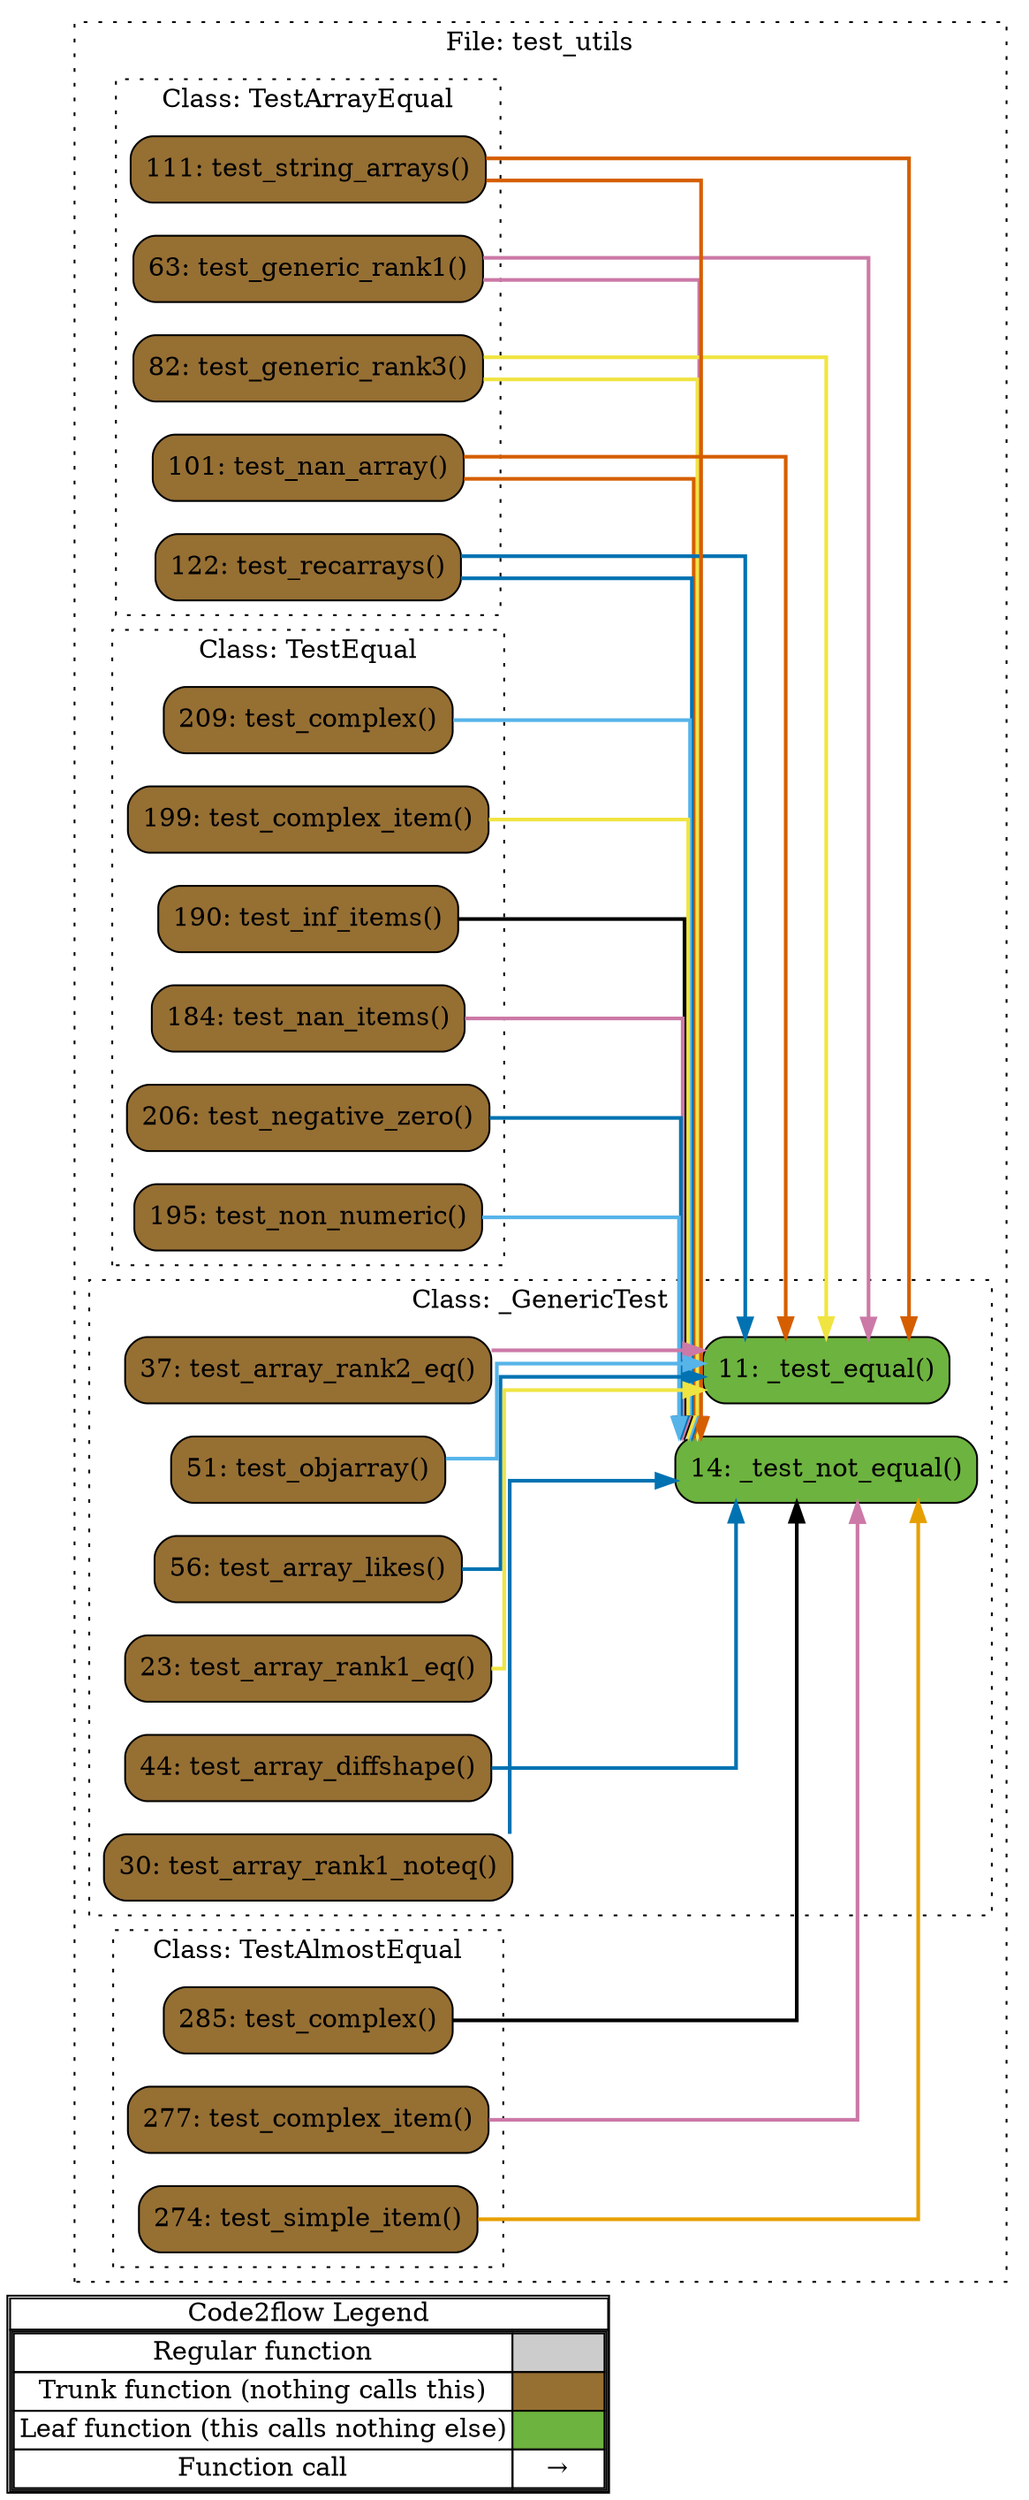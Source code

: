 digraph G {
concentrate=true;
splines="ortho";
rankdir="LR";
subgraph legend{
    rank = min;
    label = "legend";
    Legend [shape=none, margin=0, label = <
        <table cellspacing="0" cellpadding="0" border="1"><tr><td>Code2flow Legend</td></tr><tr><td>
        <table cellspacing="0">
        <tr><td>Regular function</td><td width="50px" bgcolor='#cccccc'></td></tr>
        <tr><td>Trunk function (nothing calls this)</td><td bgcolor='#966F33'></td></tr>
        <tr><td>Leaf function (this calls nothing else)</td><td bgcolor='#6db33f'></td></tr>
        <tr><td>Function call</td><td><font color='black'>&#8594;</font></td></tr>
        </table></td></tr></table>
        >];
}node_e62e3840 [label="285: test_complex()" name="test_utils::TestAlmostEqual.test_complex" shape="rect" style="rounded,filled" fillcolor="#966F33" ];
node_8c6f3637 [label="277: test_complex_item()" name="test_utils::TestAlmostEqual.test_complex_item" shape="rect" style="rounded,filled" fillcolor="#966F33" ];
node_714d94b9 [label="274: test_simple_item()" name="test_utils::TestAlmostEqual.test_simple_item" shape="rect" style="rounded,filled" fillcolor="#966F33" ];
node_409f45c7 [label="63: test_generic_rank1()" name="test_utils::TestArrayEqual.test_generic_rank1" shape="rect" style="rounded,filled" fillcolor="#966F33" ];
node_5771611c [label="82: test_generic_rank3()" name="test_utils::TestArrayEqual.test_generic_rank3" shape="rect" style="rounded,filled" fillcolor="#966F33" ];
node_6201f71e [label="101: test_nan_array()" name="test_utils::TestArrayEqual.test_nan_array" shape="rect" style="rounded,filled" fillcolor="#966F33" ];
node_8e956ecd [label="122: test_recarrays()" name="test_utils::TestArrayEqual.test_recarrays" shape="rect" style="rounded,filled" fillcolor="#966F33" ];
node_0a33d906 [label="111: test_string_arrays()" name="test_utils::TestArrayEqual.test_string_arrays" shape="rect" style="rounded,filled" fillcolor="#966F33" ];
node_7f048cd2 [label="209: test_complex()" name="test_utils::TestEqual.test_complex" shape="rect" style="rounded,filled" fillcolor="#966F33" ];
node_76c502e4 [label="199: test_complex_item()" name="test_utils::TestEqual.test_complex_item" shape="rect" style="rounded,filled" fillcolor="#966F33" ];
node_63ef4030 [label="190: test_inf_items()" name="test_utils::TestEqual.test_inf_items" shape="rect" style="rounded,filled" fillcolor="#966F33" ];
node_14d51edf [label="184: test_nan_items()" name="test_utils::TestEqual.test_nan_items" shape="rect" style="rounded,filled" fillcolor="#966F33" ];
node_011c99fd [label="206: test_negative_zero()" name="test_utils::TestEqual.test_negative_zero" shape="rect" style="rounded,filled" fillcolor="#966F33" ];
node_90efa37a [label="195: test_non_numeric()" name="test_utils::TestEqual.test_non_numeric" shape="rect" style="rounded,filled" fillcolor="#966F33" ];
node_72257601 [label="11: _test_equal()" name="test_utils::_GenericTest._test_equal" shape="rect" style="rounded,filled" fillcolor="#6db33f" ];
node_445a1052 [label="14: _test_not_equal()" name="test_utils::_GenericTest._test_not_equal" shape="rect" style="rounded,filled" fillcolor="#6db33f" ];
node_8164650d [label="44: test_array_diffshape()" name="test_utils::_GenericTest.test_array_diffshape" shape="rect" style="rounded,filled" fillcolor="#966F33" ];
node_707a06dd [label="56: test_array_likes()" name="test_utils::_GenericTest.test_array_likes" shape="rect" style="rounded,filled" fillcolor="#966F33" ];
node_44d5c57c [label="23: test_array_rank1_eq()" name="test_utils::_GenericTest.test_array_rank1_eq" shape="rect" style="rounded,filled" fillcolor="#966F33" ];
node_738ee47d [label="30: test_array_rank1_noteq()" name="test_utils::_GenericTest.test_array_rank1_noteq" shape="rect" style="rounded,filled" fillcolor="#966F33" ];
node_2af52407 [label="37: test_array_rank2_eq()" name="test_utils::_GenericTest.test_array_rank2_eq" shape="rect" style="rounded,filled" fillcolor="#966F33" ];
node_9d1c5142 [label="51: test_objarray()" name="test_utils::_GenericTest.test_objarray" shape="rect" style="rounded,filled" fillcolor="#966F33" ];
node_e62e3840 -> node_445a1052 [color="#000000" penwidth="2"];
node_e62e3840 -> node_445a1052 [color="#000000" penwidth="2"];
node_8c6f3637 -> node_445a1052 [color="#CC79A7" penwidth="2"];
node_8c6f3637 -> node_445a1052 [color="#CC79A7" penwidth="2"];
node_8c6f3637 -> node_445a1052 [color="#CC79A7" penwidth="2"];
node_714d94b9 -> node_445a1052 [color="#E69F00" penwidth="2"];
node_409f45c7 -> node_72257601 [color="#CC79A7" penwidth="2"];
node_409f45c7 -> node_445a1052 [color="#CC79A7" penwidth="2"];
node_5771611c -> node_72257601 [color="#F0E442" penwidth="2"];
node_5771611c -> node_445a1052 [color="#F0E442" penwidth="2"];
node_6201f71e -> node_72257601 [color="#D55E00" penwidth="2"];
node_6201f71e -> node_445a1052 [color="#D55E00" penwidth="2"];
node_8e956ecd -> node_72257601 [color="#0072B2" penwidth="2"];
node_8e956ecd -> node_445a1052 [color="#0072B2" penwidth="2"];
node_0a33d906 -> node_72257601 [color="#D55E00" penwidth="2"];
node_0a33d906 -> node_445a1052 [color="#D55E00" penwidth="2"];
node_7f048cd2 -> node_445a1052 [color="#56B4E9" penwidth="2"];
node_76c502e4 -> node_445a1052 [color="#F0E442" penwidth="2"];
node_76c502e4 -> node_445a1052 [color="#F0E442" penwidth="2"];
node_76c502e4 -> node_445a1052 [color="#F0E442" penwidth="2"];
node_63ef4030 -> node_445a1052 [color="#000000" penwidth="2"];
node_14d51edf -> node_445a1052 [color="#CC79A7" penwidth="2"];
node_14d51edf -> node_445a1052 [color="#CC79A7" penwidth="2"];
node_011c99fd -> node_445a1052 [color="#0072B2" penwidth="2"];
node_90efa37a -> node_445a1052 [color="#56B4E9" penwidth="2"];
node_8164650d -> node_445a1052 [color="#0072B2" penwidth="2"];
node_707a06dd -> node_72257601 [color="#0072B2" penwidth="2"];
node_44d5c57c -> node_72257601 [color="#F0E442" penwidth="2"];
node_738ee47d -> node_445a1052 [color="#0072B2" penwidth="2"];
node_2af52407 -> node_72257601 [color="#CC79A7" penwidth="2"];
node_9d1c5142 -> node_72257601 [color="#56B4E9" penwidth="2"];
subgraph cluster_b6f78914 {
    label="File: test_utils";
    name="test_utils";
    style="filled";
    graph[style=dotted];
    subgraph cluster_75d28356 {
        node_72257601 node_445a1052 node_44d5c57c node_738ee47d node_2af52407 node_8164650d node_9d1c5142 node_707a06dd;
        label="Class: _GenericTest";
        name="_GenericTest";
        style="filled";
        graph[style=dotted];
    };
    subgraph cluster_6d3f157f {
        node_409f45c7 node_5771611c node_6201f71e node_0a33d906 node_8e956ecd;
        label="Class: TestArrayEqual";
        name="TestArrayEqual";
        style="filled";
        graph[style=dotted];
    };
    subgraph cluster_8906dbc4 {
        node_14d51edf node_63ef4030 node_90efa37a node_76c502e4 node_011c99fd node_7f048cd2;
        label="Class: TestEqual";
        name="TestEqual";
        style="filled";
        graph[style=dotted];
    };
    subgraph cluster_b0d3d8b7 {
        node_714d94b9 node_8c6f3637 node_e62e3840;
        label="Class: TestAlmostEqual";
        name="TestAlmostEqual";
        style="filled";
        graph[style=dotted];
    };
};
}
